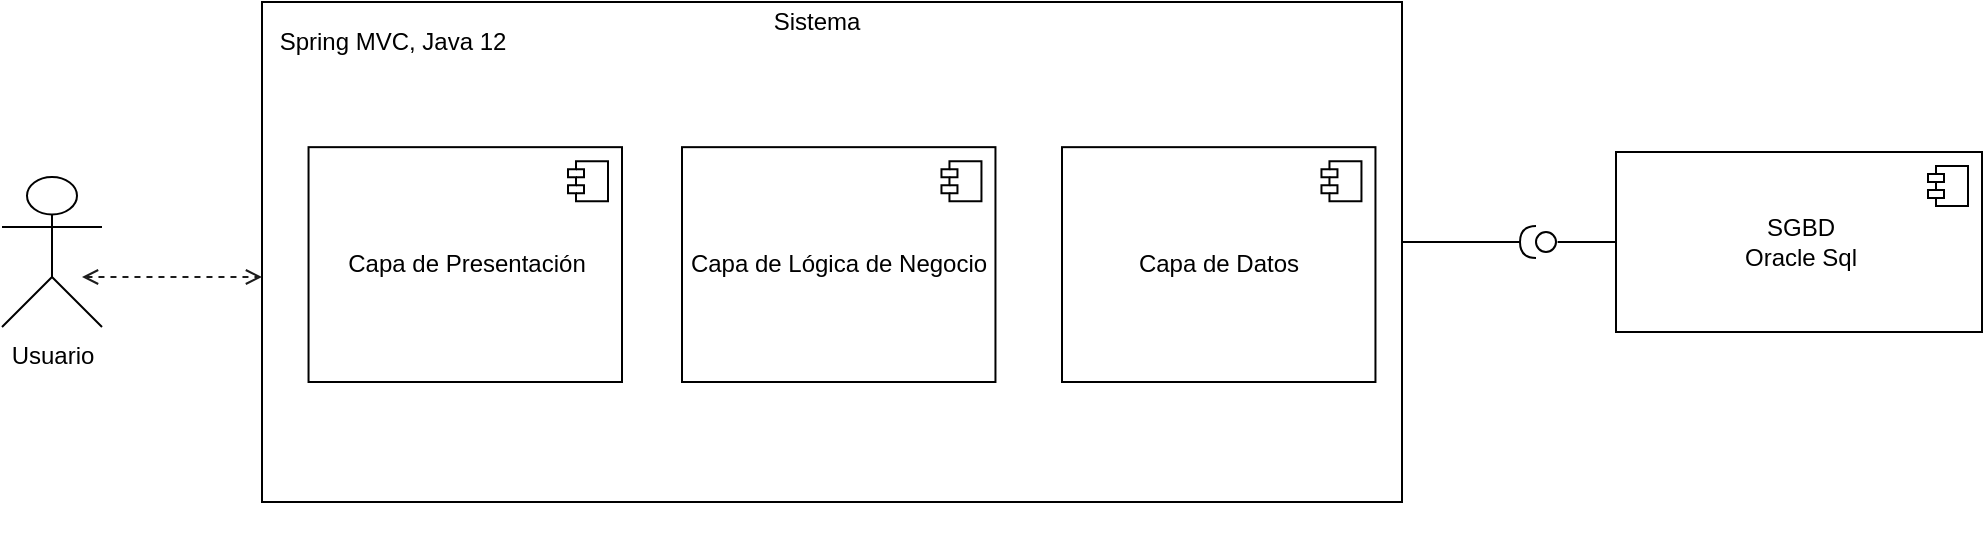<mxfile version="13.11.0" type="device"><diagram id="Q0tSjT4406UOUvkgAlWs" name="Page-1"><mxGraphModel dx="1041" dy="529" grid="1" gridSize="10" guides="1" tooltips="1" connect="1" arrows="1" fold="1" page="1" pageScale="1" pageWidth="827" pageHeight="1169" math="0" shadow="0"><root><mxCell id="0"/><mxCell id="1" parent="0"/><mxCell id="kLD45T02fO-_jha6wLES-1" value="Usuario" style="shape=umlActor;verticalLabelPosition=bottom;verticalAlign=top;html=1;" vertex="1" parent="1"><mxGeometry x="60" y="157.5" width="50" height="75" as="geometry"/></mxCell><mxCell id="kLD45T02fO-_jha6wLES-29" style="edgeStyle=orthogonalEdgeStyle;rounded=0;orthogonalLoop=1;jettySize=auto;html=1;exitX=0;exitY=0.5;exitDx=0;exitDy=0;entryX=1.077;entryY=0.558;entryDx=0;entryDy=0;entryPerimeter=0;endArrow=none;endFill=0;" edge="1" parent="1" source="kLD45T02fO-_jha6wLES-3" target="kLD45T02fO-_jha6wLES-25"><mxGeometry relative="1" as="geometry"/></mxCell><mxCell id="kLD45T02fO-_jha6wLES-3" value="SGBD&lt;br&gt;Oracle Sql" style="html=1;dropTarget=0;" vertex="1" parent="1"><mxGeometry x="867" y="145" width="183" height="90" as="geometry"/></mxCell><mxCell id="kLD45T02fO-_jha6wLES-4" value="" style="shape=module;jettyWidth=8;jettyHeight=4;" vertex="1" parent="kLD45T02fO-_jha6wLES-3"><mxGeometry x="1" width="20" height="20" relative="1" as="geometry"><mxPoint x="-27" y="7" as="offset"/></mxGeometry></mxCell><mxCell id="kLD45T02fO-_jha6wLES-9" value="" style="group" vertex="1" connectable="0" parent="1"><mxGeometry x="190" y="70" width="570" height="267.42" as="geometry"/></mxCell><mxCell id="kLD45T02fO-_jha6wLES-5" value="&lt;p style=&quot;line-height: 120%&quot;&gt;&lt;br&gt;&lt;/p&gt;" style="html=1;" vertex="1" parent="kLD45T02fO-_jha6wLES-9"><mxGeometry width="570.0" height="250.0" as="geometry"/></mxCell><mxCell id="kLD45T02fO-_jha6wLES-8" value="Sistema" style="text;html=1;align=center;verticalAlign=middle;resizable=0;points=[];autosize=1;" vertex="1" parent="kLD45T02fO-_jha6wLES-9"><mxGeometry x="247.0" width="60" height="20" as="geometry"/></mxCell><mxCell id="kLD45T02fO-_jha6wLES-30" value="Capa de Presentación" style="html=1;dropTarget=0;" vertex="1" parent="kLD45T02fO-_jha6wLES-9"><mxGeometry x="23.27" y="72.58" width="156.73" height="117.42" as="geometry"/></mxCell><mxCell id="kLD45T02fO-_jha6wLES-31" value="" style="shape=module;jettyWidth=8;jettyHeight=4;" vertex="1" parent="kLD45T02fO-_jha6wLES-30"><mxGeometry x="1" width="20" height="20" relative="1" as="geometry"><mxPoint x="-27" y="7" as="offset"/></mxGeometry></mxCell><mxCell id="kLD45T02fO-_jha6wLES-41" value="Capa de Lógica de Negocio" style="html=1;dropTarget=0;" vertex="1" parent="kLD45T02fO-_jha6wLES-9"><mxGeometry x="210" y="72.58" width="156.73" height="117.42" as="geometry"/></mxCell><mxCell id="kLD45T02fO-_jha6wLES-42" value="" style="shape=module;jettyWidth=8;jettyHeight=4;" vertex="1" parent="kLD45T02fO-_jha6wLES-41"><mxGeometry x="1" width="20" height="20" relative="1" as="geometry"><mxPoint x="-27" y="7" as="offset"/></mxGeometry></mxCell><mxCell id="kLD45T02fO-_jha6wLES-43" value="Capa de Datos" style="html=1;dropTarget=0;" vertex="1" parent="kLD45T02fO-_jha6wLES-9"><mxGeometry x="400" y="72.58" width="156.73" height="117.42" as="geometry"/></mxCell><mxCell id="kLD45T02fO-_jha6wLES-44" value="" style="shape=module;jettyWidth=8;jettyHeight=4;" vertex="1" parent="kLD45T02fO-_jha6wLES-43"><mxGeometry x="1" width="20" height="20" relative="1" as="geometry"><mxPoint x="-27" y="7" as="offset"/></mxGeometry></mxCell><mxCell id="kLD45T02fO-_jha6wLES-45" value="Spring MVC, Java 12" style="text;html=1;align=center;verticalAlign=middle;resizable=0;points=[];autosize=1;" vertex="1" parent="kLD45T02fO-_jha6wLES-9"><mxGeometry y="10" width="130" height="20" as="geometry"/></mxCell><mxCell id="kLD45T02fO-_jha6wLES-15" value="" style="rounded=0;orthogonalLoop=1;jettySize=auto;html=1;endArrow=halfCircle;endFill=0;endSize=6;strokeWidth=1;" edge="1" parent="1" source="kLD45T02fO-_jha6wLES-25"><mxGeometry relative="1" as="geometry"><mxPoint x="797" y="190" as="sourcePoint"/><mxPoint x="827" y="190" as="targetPoint"/></mxGeometry></mxCell><mxCell id="kLD45T02fO-_jha6wLES-25" value="" style="ellipse;whiteSpace=wrap;html=1;fontFamily=Helvetica;fontSize=12;fontColor=#000000;align=center;strokeColor=#000000;fillColor=#ffffff;points=[];aspect=fixed;resizable=0;" vertex="1" parent="1"><mxGeometry x="827" y="185" width="10" height="10" as="geometry"/></mxCell><mxCell id="kLD45T02fO-_jha6wLES-26" value="" style="rounded=0;orthogonalLoop=1;jettySize=auto;html=1;endArrow=halfCircle;endFill=0;endSize=6;strokeWidth=1;" edge="1" parent="1" target="kLD45T02fO-_jha6wLES-25"><mxGeometry relative="1" as="geometry"><mxPoint x="760" y="190" as="sourcePoint"/><mxPoint x="680" y="190" as="targetPoint"/></mxGeometry></mxCell><mxCell id="kLD45T02fO-_jha6wLES-35" value="" style="endArrow=open;startArrow=open;endFill=0;startFill=0;html=1;dashed=1;strokeColor=#1C1C1C;" edge="1" parent="1"><mxGeometry width="160" relative="1" as="geometry"><mxPoint x="100" y="207.5" as="sourcePoint"/><mxPoint x="190" y="207.5" as="targetPoint"/></mxGeometry></mxCell></root></mxGraphModel></diagram></mxfile>